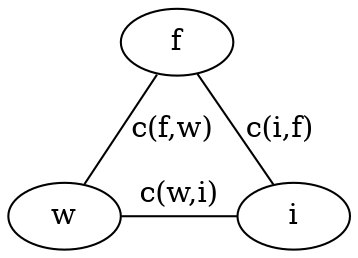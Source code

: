 graph iter_0 {
    node [shape=ellipse, height=0.1, mindist=1.5];
    edge [arrowhead = none];
    
    subgraph start {
        f [label = "f"];
        {
            rank = same;
            w [label = "w"];
            i [label = "i"];
            w -- i [label = "c(w,i)"];
            rankdir=LR;
        }
        f -- w [label = "c(f,w)"];
        i -- f [label = "c(i,f)"]; 
    }   
}
